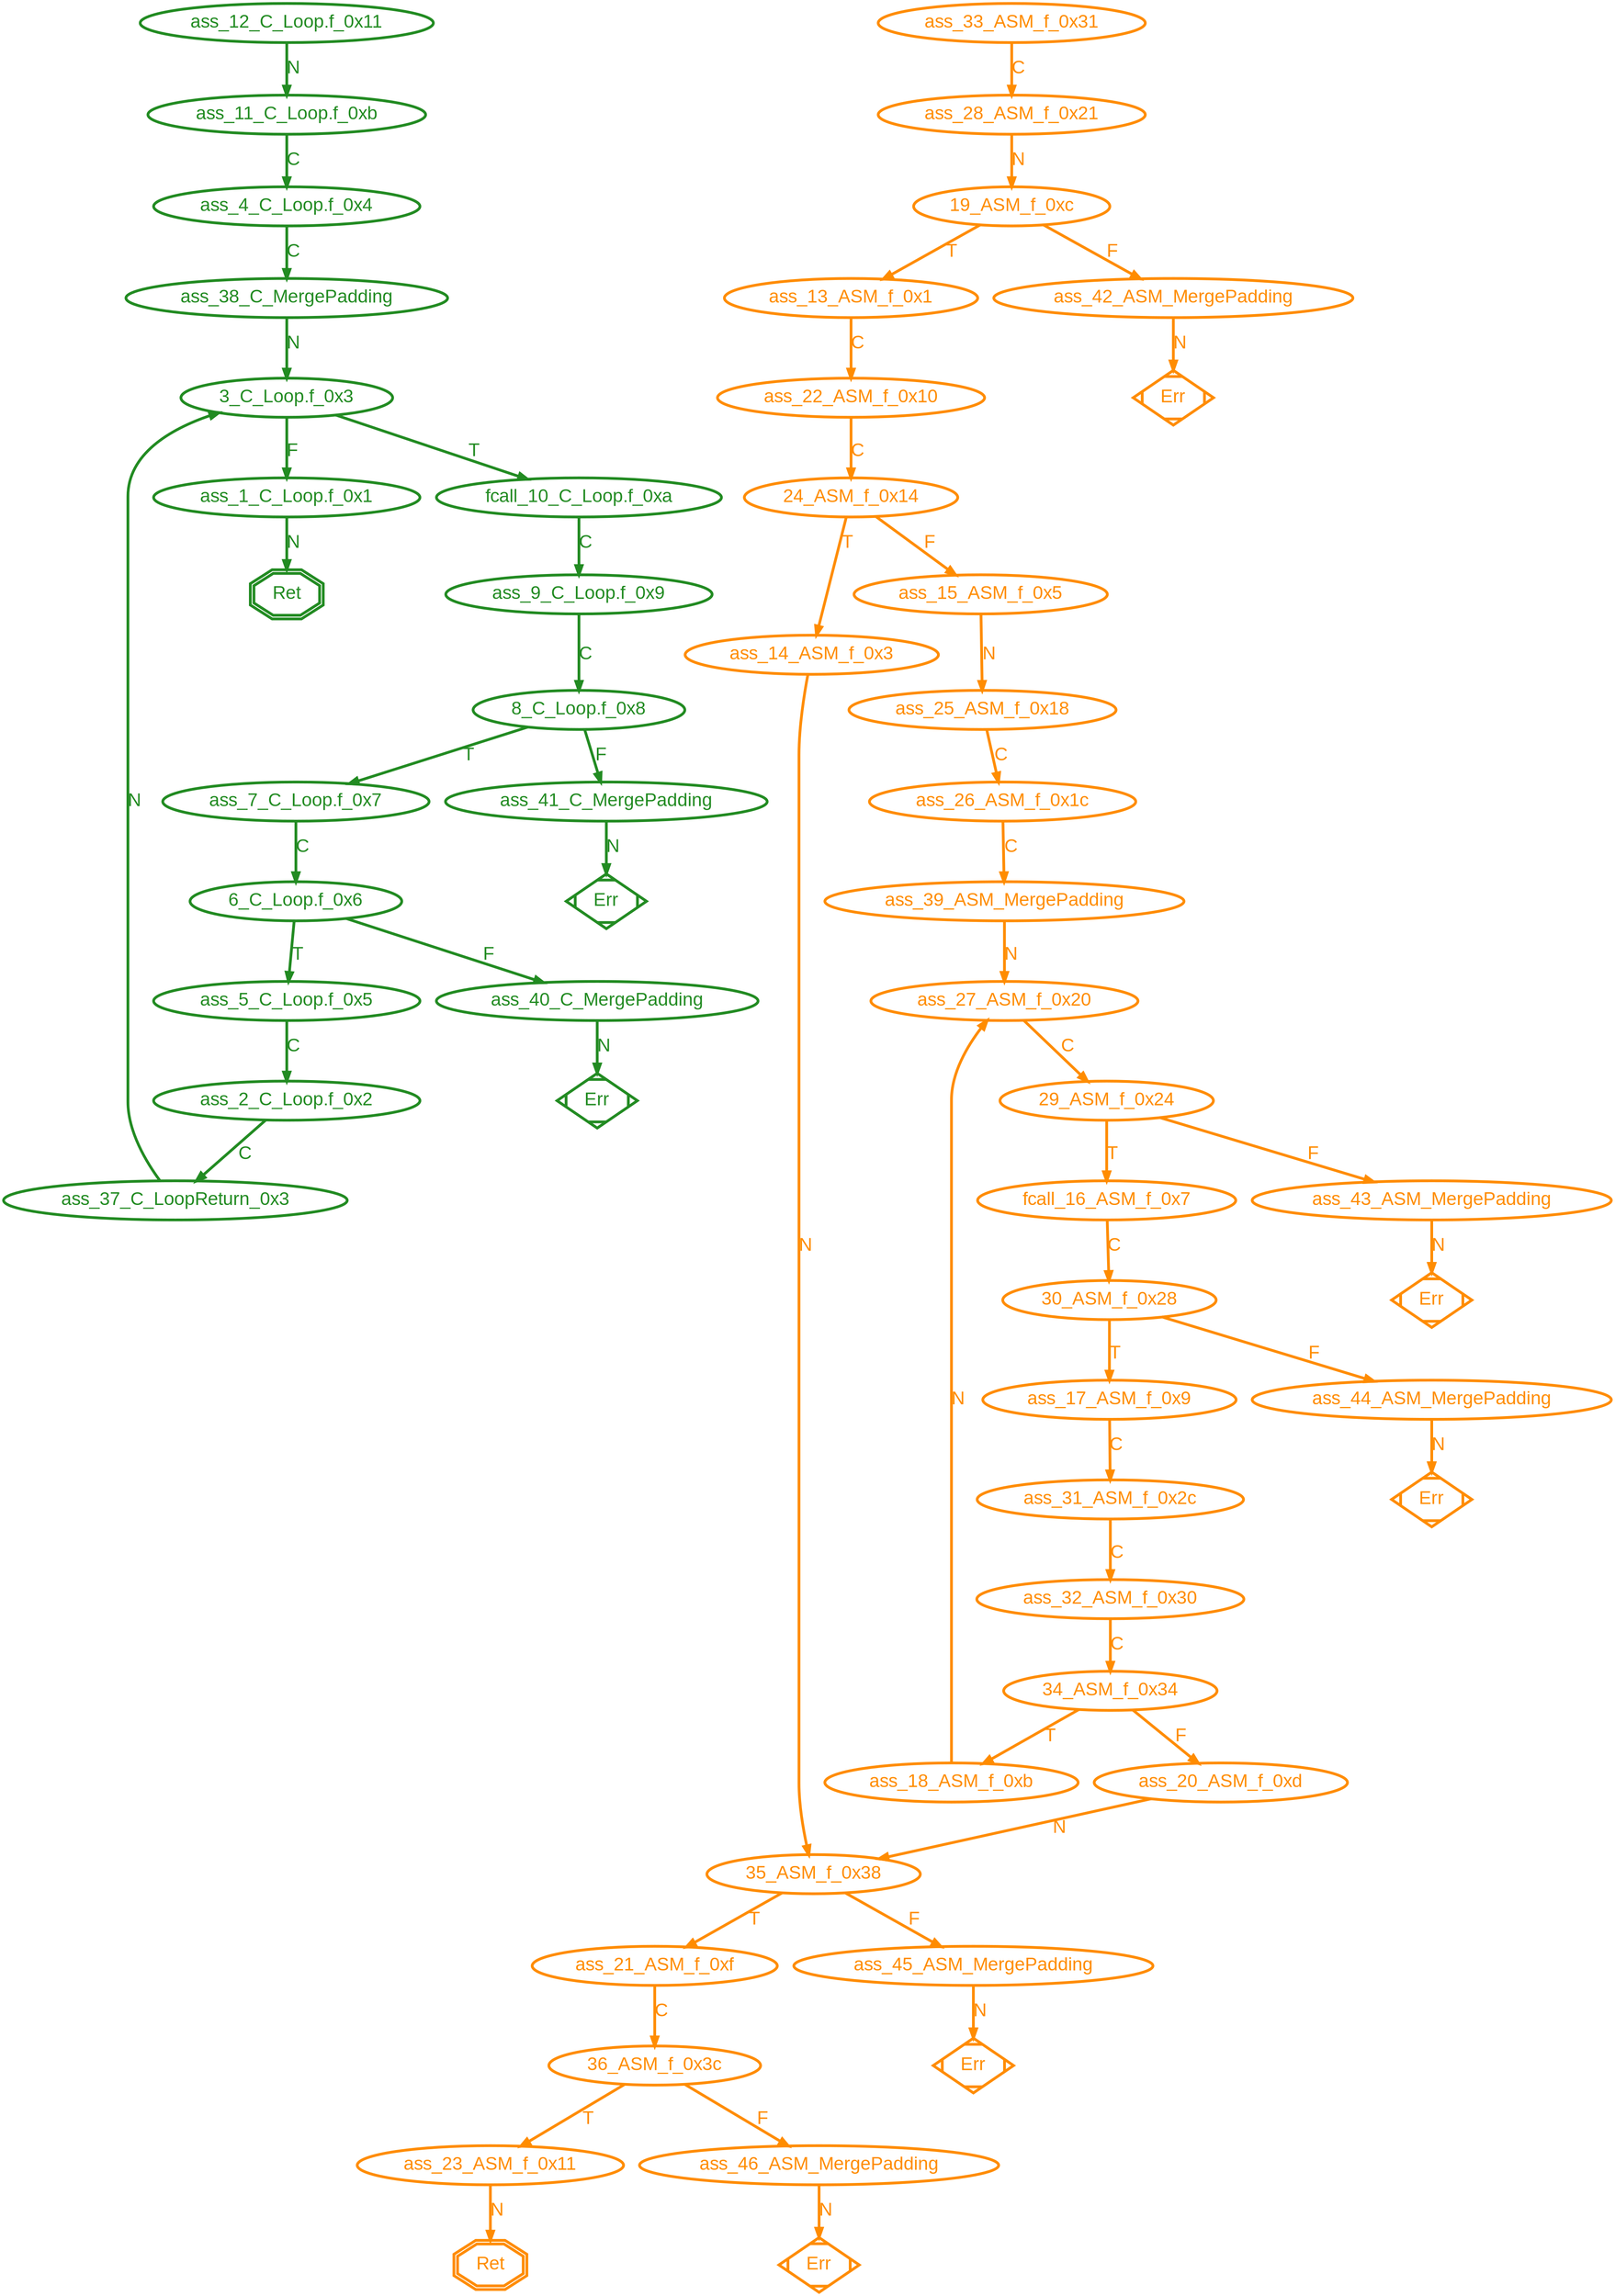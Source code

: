 digraph foo {
1 [fontname = "Arial", fontsize = 20, penwidth=3, color=forestgreen, fontcolor=forestgreen
 label="ass_1_C_Loop.f_0x1"
 tooltip="1: assignment to []"];
Ret_1 [label="Ret", fontname = "Arial", fontsize = 20, penwidth=3, color=forestgreen, fontcolor=forestgreen, shape=doubleoctagon];
1 -> Ret_1 [label=N, fontname = "Arial", fontsize = 20, penwidth=3, color=forestgreen, fontcolor=forestgreen];
2 [fontname = "Arial", fontsize = 20, penwidth=3, color=forestgreen, fontcolor=forestgreen
 label="ass_2_C_Loop.f_0x2"
 tooltip="2: assignment to [loop#2#count]"];
2 -> 37 [label=C, fontname = "Arial", fontsize = 20, penwidth=3, color=forestgreen, fontcolor=forestgreen];
3 [fontname = "Arial", fontsize = 20, penwidth=3, color=forestgreen, fontcolor=forestgreen
 label="3_C_Loop.f_0x3"
 tooltip="3: conditional node"];
3 -> 10 [label=T, fontname = "Arial", fontsize = 20, penwidth=3, color=forestgreen, fontcolor=forestgreen];
3 -> 1 [label=F, fontname = "Arial", fontsize = 20, penwidth=3, color=forestgreen, fontcolor=forestgreen];
4 [fontname = "Arial", fontsize = 20, penwidth=3, color=forestgreen, fontcolor=forestgreen
 label="ass_4_C_Loop.f_0x4"
 tooltip="4: assignment to [loop#2#count]"];
4 -> 38 [label=C, fontname = "Arial", fontsize = 20, penwidth=3, color=forestgreen, fontcolor=forestgreen];
5 [fontname = "Arial", fontsize = 20, penwidth=3, color=forestgreen, fontcolor=forestgreen
 label="ass_5_C_Loop.f_0x5"
 tooltip="5: assignment to [i#v]"];
5 -> 2 [label=C, fontname = "Arial", fontsize = 20, penwidth=3, color=forestgreen, fontcolor=forestgreen];
6 [fontname = "Arial", fontsize = 20, penwidth=3, color=forestgreen, fontcolor=forestgreen
 label="6_C_Loop.f_0x6"
 tooltip="6: conditional node"];
6 -> 5 [label=T, fontname = "Arial", fontsize = 20, penwidth=3, color=forestgreen, fontcolor=forestgreen];
6 -> 40 [label=F, fontname = "Arial", fontsize = 20, penwidth=3, color=forestgreen, fontcolor=forestgreen];
7 [fontname = "Arial", fontsize = 20, penwidth=3, color=forestgreen, fontcolor=forestgreen
 label="ass_7_C_Loop.f_0x7"
 tooltip="7: assignment to [Mem]"];
7 -> 6 [label=C, fontname = "Arial", fontsize = 20, penwidth=3, color=forestgreen, fontcolor=forestgreen];
8 [fontname = "Arial", fontsize = 20, penwidth=3, color=forestgreen, fontcolor=forestgreen
 label="8_C_Loop.f_0x8"
 tooltip="8: conditional node"];
8 -> 7 [label=T, fontname = "Arial", fontsize = 20, penwidth=3, color=forestgreen, fontcolor=forestgreen];
8 -> 41 [label=F, fontname = "Arial", fontsize = 20, penwidth=3, color=forestgreen, fontcolor=forestgreen];
9 [fontname = "Arial", fontsize = 20, penwidth=3, color=forestgreen, fontcolor=forestgreen
 label="ass_9_C_Loop.f_0x9"
 tooltip="9: assignment to [ret__int#v]"];
9 -> 8 [label=C, fontname = "Arial", fontsize = 20, penwidth=3, color=forestgreen, fontcolor=forestgreen];
10 [fontname = "Arial", fontsize = 20, penwidth=3, color=forestgreen, fontcolor=forestgreen
 label="fcall_10_C_Loop.f_0xa"
 tooltip="10: call to 'Loop.g'"];
10 -> 9 [label=C, fontname = "Arial", fontsize = 20, penwidth=3, color=forestgreen, fontcolor=forestgreen];
11 [fontname = "Arial", fontsize = 20, penwidth=3, color=forestgreen, fontcolor=forestgreen
 label="ass_11_C_Loop.f_0xb"
 tooltip="11: assignment to [i#v]"];
11 -> 4 [label=C, fontname = "Arial", fontsize = 20, penwidth=3, color=forestgreen, fontcolor=forestgreen];
12 [fontname = "Arial", fontsize = 20, penwidth=3, color=forestgreen, fontcolor=forestgreen
 label="ass_12_C_Loop.f_0x11"
 tooltip="12: assignment to []"];
12 -> 11 [label=N, fontname = "Arial", fontsize = 20, penwidth=3, color=forestgreen, fontcolor=forestgreen];
13 [fontname = "Arial", fontsize = 20, penwidth=3, color=darkorange, fontcolor=darkorange
 label="ass_13_ASM_f_0x1"
 tooltip="13: assignment to [stack, r13]"];
13 -> 22 [label=C, fontname = "Arial", fontsize = 20, penwidth=3, color=darkorange, fontcolor=darkorange];
14 [fontname = "Arial", fontsize = 20, penwidth=3, color=darkorange, fontcolor=darkorange
 label="ass_14_ASM_f_0x3"
 tooltip="14: assignment to []"];
14 -> 35 [label=N, fontname = "Arial", fontsize = 20, penwidth=3, color=darkorange, fontcolor=darkorange];
15 [fontname = "Arial", fontsize = 20, penwidth=3, color=darkorange, fontcolor=darkorange
 label="ass_15_ASM_f_0x5"
 tooltip="15: assignment to []"];
15 -> 25 [label=N, fontname = "Arial", fontsize = 20, penwidth=3, color=darkorange, fontcolor=darkorange];
16 [fontname = "Arial", fontsize = 20, penwidth=3, color=darkorange, fontcolor=darkorange
 label="fcall_16_ASM_f_0x7"
 tooltip="16: call to 'g'"];
16 -> 30 [label=C, fontname = "Arial", fontsize = 20, penwidth=3, color=darkorange, fontcolor=darkorange];
17 [fontname = "Arial", fontsize = 20, penwidth=3, color=darkorange, fontcolor=darkorange
 label="ass_17_ASM_f_0x9"
 tooltip="17: assignment to [mem, r5]"];
17 -> 31 [label=C, fontname = "Arial", fontsize = 20, penwidth=3, color=darkorange, fontcolor=darkorange];
18 [fontname = "Arial", fontsize = 20, penwidth=3, color=darkorange, fontcolor=darkorange
 label="ass_18_ASM_f_0xb"
 tooltip="18: assignment to []"];
18 -> 27 [label=N, fontname = "Arial", fontsize = 20, penwidth=3, color=darkorange, fontcolor=darkorange];
19 [fontname = "Arial", fontsize = 20, penwidth=3, color=darkorange, fontcolor=darkorange
 label="19_ASM_f_0xc"
 tooltip="19: conditional node"];
19 -> 13 [label=T, fontname = "Arial", fontsize = 20, penwidth=3, color=darkorange, fontcolor=darkorange];
19 -> 42 [label=F, fontname = "Arial", fontsize = 20, penwidth=3, color=darkorange, fontcolor=darkorange];
20 [fontname = "Arial", fontsize = 20, penwidth=3, color=darkorange, fontcolor=darkorange
 label="ass_20_ASM_f_0xd"
 tooltip="20: assignment to []"];
20 -> 35 [label=N, fontname = "Arial", fontsize = 20, penwidth=3, color=darkorange, fontcolor=darkorange];
21 [fontname = "Arial", fontsize = 20, penwidth=3, color=darkorange, fontcolor=darkorange
 label="ass_21_ASM_f_0xf"
 tooltip="21: assignment to [r14, r5, r4, r3, r13]"];
21 -> 36 [label=C, fontname = "Arial", fontsize = 20, penwidth=3, color=darkorange, fontcolor=darkorange];
22 [fontname = "Arial", fontsize = 20, penwidth=3, color=darkorange, fontcolor=darkorange
 label="ass_22_ASM_f_0x10"
 tooltip="22: assignment to [v, c, z, n]"];
22 -> 24 [label=C, fontname = "Arial", fontsize = 20, penwidth=3, color=darkorange, fontcolor=darkorange];
23 [fontname = "Arial", fontsize = 20, penwidth=3, color=darkorange, fontcolor=darkorange
 label="ass_23_ASM_f_0x11"
 tooltip="23: assignment to []"];
Ret_23 [label="Ret", fontname = "Arial", fontsize = 20, penwidth=3, color=darkorange, fontcolor=darkorange, shape=doubleoctagon];
23 -> Ret_23 [label=N, fontname = "Arial", fontsize = 20, penwidth=3, color=darkorange, fontcolor=darkorange];
24 [fontname = "Arial", fontsize = 20, penwidth=3, color=darkorange, fontcolor=darkorange
 label="24_ASM_f_0x14"
 tooltip="24: conditional node"];
24 -> 14 [label=T, fontname = "Arial", fontsize = 20, penwidth=3, color=darkorange, fontcolor=darkorange];
24 -> 15 [label=F, fontname = "Arial", fontsize = 20, penwidth=3, color=darkorange, fontcolor=darkorange];
25 [fontname = "Arial", fontsize = 20, penwidth=3, color=darkorange, fontcolor=darkorange
 label="ass_25_ASM_f_0x18"
 tooltip="25: assignment to [r5]"];
25 -> 26 [label=C, fontname = "Arial", fontsize = 20, penwidth=3, color=darkorange, fontcolor=darkorange];
26 [fontname = "Arial", fontsize = 20, penwidth=3, color=darkorange, fontcolor=darkorange
 label="ass_26_ASM_f_0x1c"
 tooltip="26: assignment to [r4]"];
26 -> 39 [label=C, fontname = "Arial", fontsize = 20, penwidth=3, color=darkorange, fontcolor=darkorange];
27 [fontname = "Arial", fontsize = 20, penwidth=3, color=darkorange, fontcolor=darkorange
 label="ass_27_ASM_f_0x20"
 tooltip="27: assignment to [r0]"];
27 -> 29 [label=C, fontname = "Arial", fontsize = 20, penwidth=3, color=darkorange, fontcolor=darkorange];
28 [fontname = "Arial", fontsize = 20, penwidth=3, color=darkorange, fontcolor=darkorange
 label="ass_28_ASM_f_0x21"
 tooltip="28: assignment to []"];
28 -> 19 [label=N, fontname = "Arial", fontsize = 20, penwidth=3, color=darkorange, fontcolor=darkorange];
29 [fontname = "Arial", fontsize = 20, penwidth=3, color=darkorange, fontcolor=darkorange
 label="29_ASM_f_0x24"
 tooltip="29: conditional node"];
29 -> 16 [label=T, fontname = "Arial", fontsize = 20, penwidth=3, color=darkorange, fontcolor=darkorange];
29 -> 43 [label=F, fontname = "Arial", fontsize = 20, penwidth=3, color=darkorange, fontcolor=darkorange];
30 [fontname = "Arial", fontsize = 20, penwidth=3, color=darkorange, fontcolor=darkorange
 label="30_ASM_f_0x28"
 tooltip="30: conditional node"];
30 -> 17 [label=T, fontname = "Arial", fontsize = 20, penwidth=3, color=darkorange, fontcolor=darkorange];
30 -> 44 [label=F, fontname = "Arial", fontsize = 20, penwidth=3, color=darkorange, fontcolor=darkorange];
31 [fontname = "Arial", fontsize = 20, penwidth=3, color=darkorange, fontcolor=darkorange
 label="ass_31_ASM_f_0x2c"
 tooltip="31: assignment to [r4]"];
31 -> 32 [label=C, fontname = "Arial", fontsize = 20, penwidth=3, color=darkorange, fontcolor=darkorange];
32 [fontname = "Arial", fontsize = 20, penwidth=3, color=darkorange, fontcolor=darkorange
 label="ass_32_ASM_f_0x30"
 tooltip="32: assignment to [v, c, z, n]"];
32 -> 34 [label=C, fontname = "Arial", fontsize = 20, penwidth=3, color=darkorange, fontcolor=darkorange];
33 [fontname = "Arial", fontsize = 20, penwidth=3, color=darkorange, fontcolor=darkorange
 label="ass_33_ASM_f_0x31"
 tooltip="33: assignment to [orig_r0]"];
33 -> 28 [label=C, fontname = "Arial", fontsize = 20, penwidth=3, color=darkorange, fontcolor=darkorange];
34 [fontname = "Arial", fontsize = 20, penwidth=3, color=darkorange, fontcolor=darkorange
 label="34_ASM_f_0x34"
 tooltip="34: conditional node"];
34 -> 18 [label=T, fontname = "Arial", fontsize = 20, penwidth=3, color=darkorange, fontcolor=darkorange];
34 -> 20 [label=F, fontname = "Arial", fontsize = 20, penwidth=3, color=darkorange, fontcolor=darkorange];
35 [fontname = "Arial", fontsize = 20, penwidth=3, color=darkorange, fontcolor=darkorange
 label="35_ASM_f_0x38"
 tooltip="35: conditional node"];
35 -> 21 [label=T, fontname = "Arial", fontsize = 20, penwidth=3, color=darkorange, fontcolor=darkorange];
35 -> 45 [label=F, fontname = "Arial", fontsize = 20, penwidth=3, color=darkorange, fontcolor=darkorange];
36 [fontname = "Arial", fontsize = 20, penwidth=3, color=darkorange, fontcolor=darkorange
 label="36_ASM_f_0x3c"
 tooltip="36: conditional node"];
36 -> 23 [label=T, fontname = "Arial", fontsize = 20, penwidth=3, color=darkorange, fontcolor=darkorange];
36 -> 46 [label=F, fontname = "Arial", fontsize = 20, penwidth=3, color=darkorange, fontcolor=darkorange];
37 [fontname = "Arial", fontsize = 20, penwidth=3, color=forestgreen, fontcolor=forestgreen
 label="ass_37_C_LoopReturn_0x3"
 tooltip="37: assignment to []"];
37 -> 3 [label=N, fontname = "Arial", fontsize = 20, penwidth=3, color=forestgreen, fontcolor=forestgreen];
38 [fontname = "Arial", fontsize = 20, penwidth=3, color=forestgreen, fontcolor=forestgreen
 label="ass_38_C_MergePadding"
 tooltip="38: assignment to []"];
38 -> 3 [label=N, fontname = "Arial", fontsize = 20, penwidth=3, color=forestgreen, fontcolor=forestgreen];
39 [fontname = "Arial", fontsize = 20, penwidth=3, color=darkorange, fontcolor=darkorange
 label="ass_39_ASM_MergePadding"
 tooltip="39: assignment to []"];
39 -> 27 [label=N, fontname = "Arial", fontsize = 20, penwidth=3, color=darkorange, fontcolor=darkorange];
40 [fontname = "Arial", fontsize = 20, penwidth=3, color=forestgreen, fontcolor=forestgreen
 label="ass_40_C_MergePadding"
 tooltip="40: assignment to []"];
Err_40 [label="Err", fontname = "Arial", fontsize = 20, penwidth=3, color=forestgreen, fontcolor=forestgreen, shape=Mdiamond];
40 -> Err_40 [label=N, fontname = "Arial", fontsize = 20, penwidth=3, color=forestgreen, fontcolor=forestgreen];
41 [fontname = "Arial", fontsize = 20, penwidth=3, color=forestgreen, fontcolor=forestgreen
 label="ass_41_C_MergePadding"
 tooltip="41: assignment to []"];
Err_41 [label="Err", fontname = "Arial", fontsize = 20, penwidth=3, color=forestgreen, fontcolor=forestgreen, shape=Mdiamond];
41 -> Err_41 [label=N, fontname = "Arial", fontsize = 20, penwidth=3, color=forestgreen, fontcolor=forestgreen];
42 [fontname = "Arial", fontsize = 20, penwidth=3, color=darkorange, fontcolor=darkorange
 label="ass_42_ASM_MergePadding"
 tooltip="42: assignment to []"];
Err_42 [label="Err", fontname = "Arial", fontsize = 20, penwidth=3, color=darkorange, fontcolor=darkorange, shape=Mdiamond];
42 -> Err_42 [label=N, fontname = "Arial", fontsize = 20, penwidth=3, color=darkorange, fontcolor=darkorange];
43 [fontname = "Arial", fontsize = 20, penwidth=3, color=darkorange, fontcolor=darkorange
 label="ass_43_ASM_MergePadding"
 tooltip="43: assignment to []"];
Err_43 [label="Err", fontname = "Arial", fontsize = 20, penwidth=3, color=darkorange, fontcolor=darkorange, shape=Mdiamond];
43 -> Err_43 [label=N, fontname = "Arial", fontsize = 20, penwidth=3, color=darkorange, fontcolor=darkorange];
44 [fontname = "Arial", fontsize = 20, penwidth=3, color=darkorange, fontcolor=darkorange
 label="ass_44_ASM_MergePadding"
 tooltip="44: assignment to []"];
Err_44 [label="Err", fontname = "Arial", fontsize = 20, penwidth=3, color=darkorange, fontcolor=darkorange, shape=Mdiamond];
44 -> Err_44 [label=N, fontname = "Arial", fontsize = 20, penwidth=3, color=darkorange, fontcolor=darkorange];
45 [fontname = "Arial", fontsize = 20, penwidth=3, color=darkorange, fontcolor=darkorange
 label="ass_45_ASM_MergePadding"
 tooltip="45: assignment to []"];
Err_45 [label="Err", fontname = "Arial", fontsize = 20, penwidth=3, color=darkorange, fontcolor=darkorange, shape=Mdiamond];
45 -> Err_45 [label=N, fontname = "Arial", fontsize = 20, penwidth=3, color=darkorange, fontcolor=darkorange];
46 [fontname = "Arial", fontsize = 20, penwidth=3, color=darkorange, fontcolor=darkorange
 label="ass_46_ASM_MergePadding"
 tooltip="46: assignment to []"];
Err_46 [label="Err", fontname = "Arial", fontsize = 20, penwidth=3, color=darkorange, fontcolor=darkorange, shape=Mdiamond];
46 -> Err_46 [label=N, fontname = "Arial", fontsize = 20, penwidth=3, color=darkorange, fontcolor=darkorange];
}
